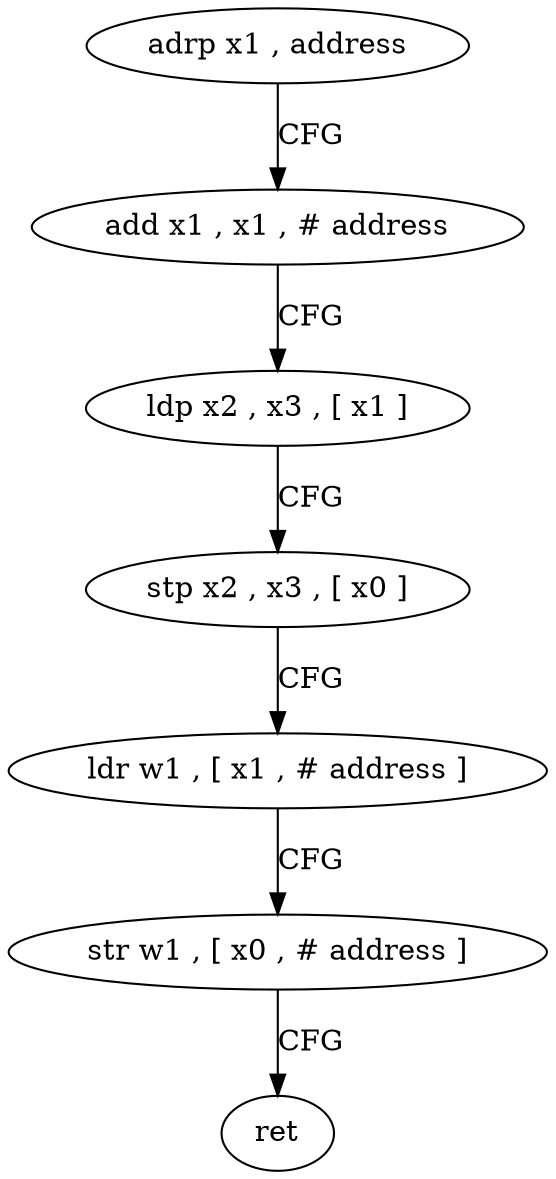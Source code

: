 digraph "func" {
"4282684" [label = "adrp x1 , address" ]
"4282688" [label = "add x1 , x1 , # address" ]
"4282692" [label = "ldp x2 , x3 , [ x1 ]" ]
"4282696" [label = "stp x2 , x3 , [ x0 ]" ]
"4282700" [label = "ldr w1 , [ x1 , # address ]" ]
"4282704" [label = "str w1 , [ x0 , # address ]" ]
"4282708" [label = "ret" ]
"4282684" -> "4282688" [ label = "CFG" ]
"4282688" -> "4282692" [ label = "CFG" ]
"4282692" -> "4282696" [ label = "CFG" ]
"4282696" -> "4282700" [ label = "CFG" ]
"4282700" -> "4282704" [ label = "CFG" ]
"4282704" -> "4282708" [ label = "CFG" ]
}
